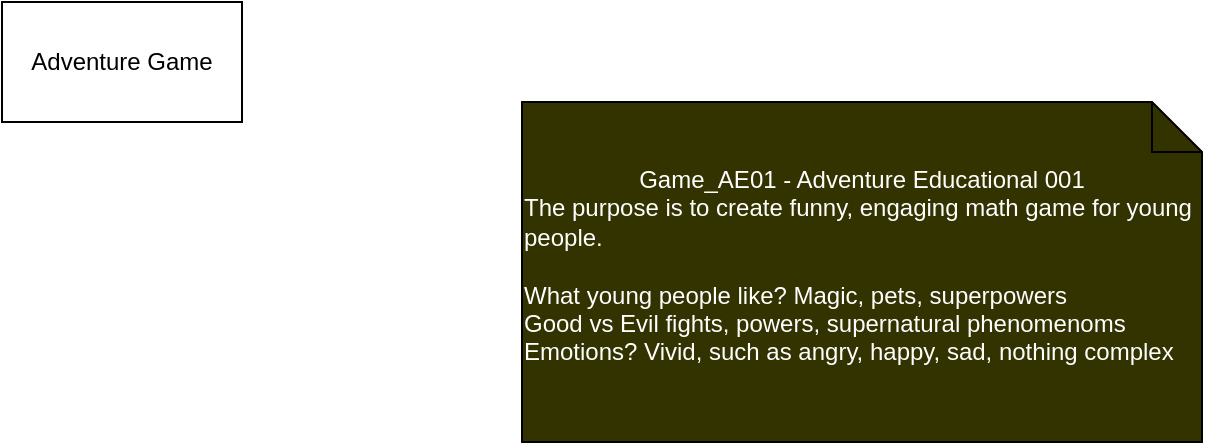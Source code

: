<mxfile version="24.6.4" type="github">
  <diagram name="Strona-1" id="6g-ppjJY28PBCX4yfmqS">
    <mxGraphModel dx="1434" dy="778" grid="1" gridSize="10" guides="1" tooltips="1" connect="1" arrows="1" fold="1" page="1" pageScale="1" pageWidth="827" pageHeight="1169" math="0" shadow="0">
      <root>
        <mxCell id="0" />
        <mxCell id="1" parent="0" />
        <mxCell id="E9Z5-KVDgLf2QwSz4Szn-1" value="Adventure Game" style="rounded=0;whiteSpace=wrap;html=1;" vertex="1" parent="1">
          <mxGeometry x="90" y="60" width="120" height="60" as="geometry" />
        </mxCell>
        <mxCell id="E9Z5-KVDgLf2QwSz4Szn-3" value="Game_AE01 - Adventure Educational 001&lt;br&gt;&lt;div style=&quot;text-align: left;&quot;&gt;&lt;span style=&quot;background-color: initial;&quot;&gt;The purpose is to create funny, engaging math game for young people.&lt;/span&gt;&lt;/div&gt;&lt;div style=&quot;text-align: left;&quot;&gt;&lt;span style=&quot;background-color: initial;&quot;&gt;&lt;br&gt;&lt;/span&gt;&lt;/div&gt;&lt;div style=&quot;text-align: left;&quot;&gt;&lt;span style=&quot;background-color: initial;&quot;&gt;What young people like? Magic, pets, superpowers&amp;nbsp;&lt;/span&gt;&lt;/div&gt;&lt;div style=&quot;text-align: left;&quot;&gt;Good vs Evil fights, powers, supernatural phenomenoms&lt;/div&gt;&lt;div style=&quot;text-align: left;&quot;&gt;Emotions? Vivid, such as angry, happy, sad, nothing complex&lt;/div&gt;&lt;div style=&quot;text-align: left;&quot;&gt;&lt;br&gt;&lt;/div&gt;" style="shape=note2;boundedLbl=1;whiteSpace=wrap;html=1;size=25;verticalAlign=top;align=center;fillColor=#333300;fontColor=#FFFFFF;" vertex="1" parent="1">
          <mxGeometry x="350" y="110" width="340" height="170" as="geometry" />
        </mxCell>
      </root>
    </mxGraphModel>
  </diagram>
</mxfile>
